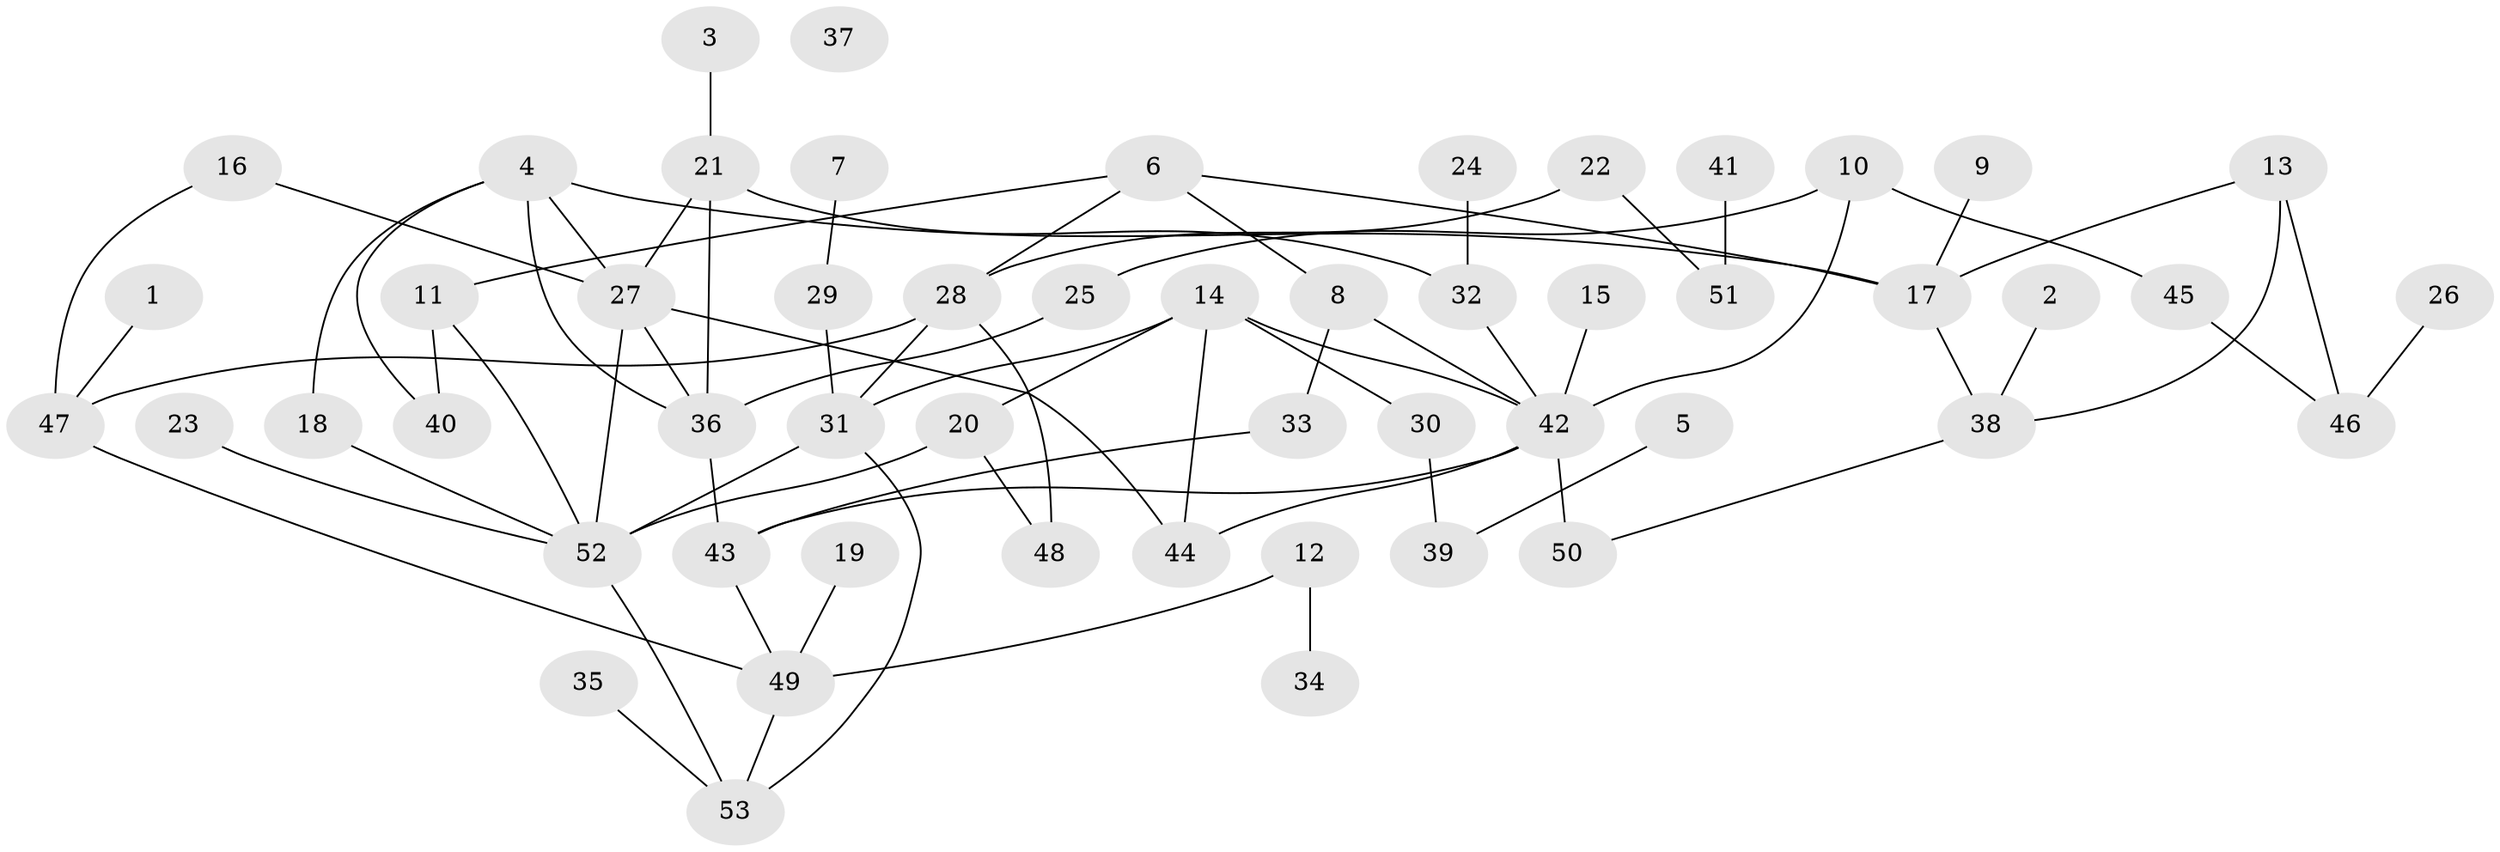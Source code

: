 // coarse degree distribution, {1: 0.45161290322580644, 2: 0.16129032258064516, 3: 0.06451612903225806, 6: 0.16129032258064516, 0: 0.03225806451612903, 4: 0.12903225806451613}
// Generated by graph-tools (version 1.1) at 2025/42/03/04/25 21:42:57]
// undirected, 53 vertices, 73 edges
graph export_dot {
graph [start="1"]
  node [color=gray90,style=filled];
  1;
  2;
  3;
  4;
  5;
  6;
  7;
  8;
  9;
  10;
  11;
  12;
  13;
  14;
  15;
  16;
  17;
  18;
  19;
  20;
  21;
  22;
  23;
  24;
  25;
  26;
  27;
  28;
  29;
  30;
  31;
  32;
  33;
  34;
  35;
  36;
  37;
  38;
  39;
  40;
  41;
  42;
  43;
  44;
  45;
  46;
  47;
  48;
  49;
  50;
  51;
  52;
  53;
  1 -- 47;
  2 -- 38;
  3 -- 21;
  4 -- 17;
  4 -- 18;
  4 -- 27;
  4 -- 36;
  4 -- 40;
  5 -- 39;
  6 -- 8;
  6 -- 11;
  6 -- 17;
  6 -- 28;
  7 -- 29;
  8 -- 33;
  8 -- 42;
  9 -- 17;
  10 -- 25;
  10 -- 42;
  10 -- 45;
  11 -- 40;
  11 -- 52;
  12 -- 34;
  12 -- 49;
  13 -- 17;
  13 -- 38;
  13 -- 46;
  14 -- 20;
  14 -- 30;
  14 -- 31;
  14 -- 42;
  14 -- 44;
  15 -- 42;
  16 -- 27;
  16 -- 47;
  17 -- 38;
  18 -- 52;
  19 -- 49;
  20 -- 48;
  20 -- 52;
  21 -- 27;
  21 -- 32;
  21 -- 36;
  22 -- 28;
  22 -- 51;
  23 -- 52;
  24 -- 32;
  25 -- 36;
  26 -- 46;
  27 -- 36;
  27 -- 44;
  27 -- 52;
  28 -- 31;
  28 -- 47;
  28 -- 48;
  29 -- 31;
  30 -- 39;
  31 -- 52;
  31 -- 53;
  32 -- 42;
  33 -- 43;
  35 -- 53;
  36 -- 43;
  38 -- 50;
  41 -- 51;
  42 -- 43;
  42 -- 44;
  42 -- 50;
  43 -- 49;
  45 -- 46;
  47 -- 49;
  49 -- 53;
  52 -- 53;
}
